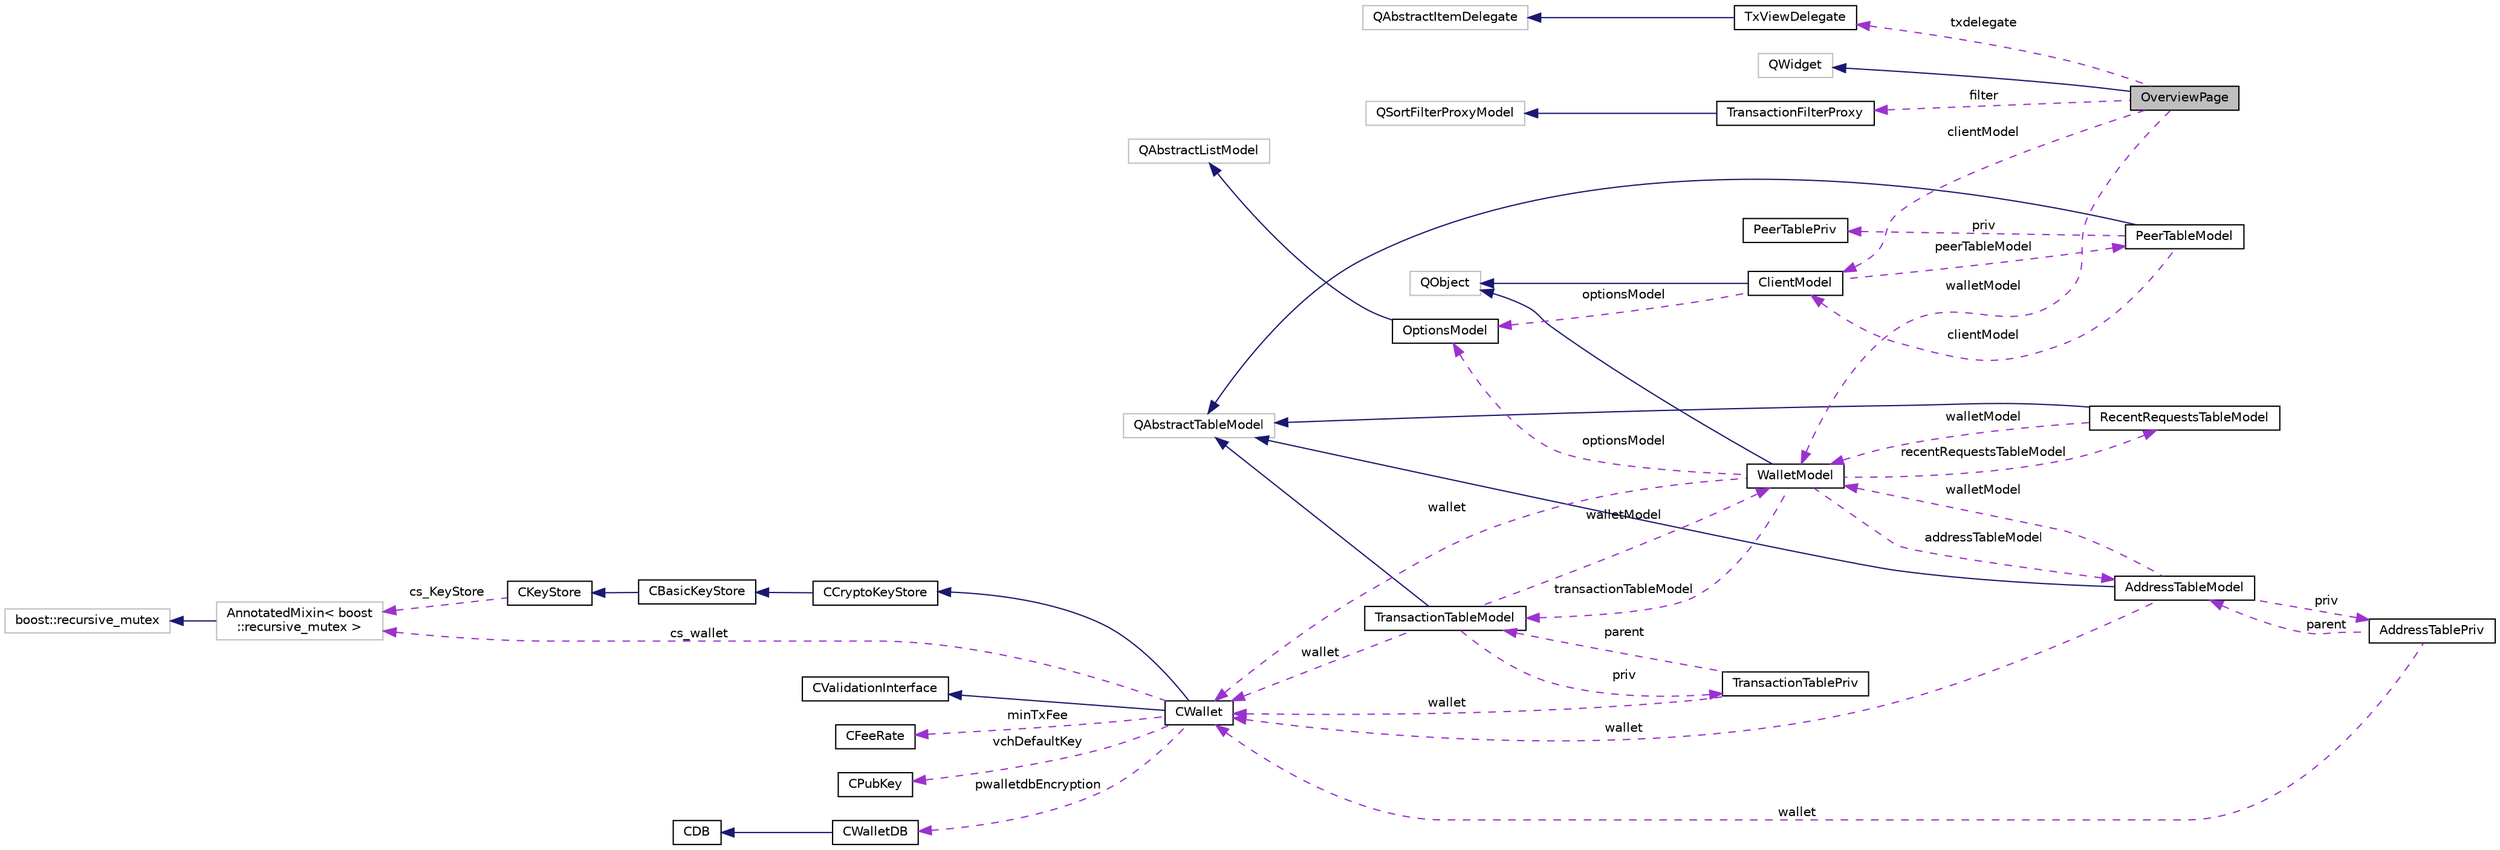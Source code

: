 digraph "OverviewPage"
{
  edge [fontname="Helvetica",fontsize="10",labelfontname="Helvetica",labelfontsize="10"];
  node [fontname="Helvetica",fontsize="10",shape=record];
  rankdir="LR";
  Node2 [label="OverviewPage",height=0.2,width=0.4,color="black", fillcolor="grey75", style="filled", fontcolor="black"];
  Node3 -> Node2 [dir="back",color="midnightblue",fontsize="10",style="solid",fontname="Helvetica"];
  Node3 [label="QWidget",height=0.2,width=0.4,color="grey75", fillcolor="white", style="filled"];
  Node4 -> Node2 [dir="back",color="darkorchid3",fontsize="10",style="dashed",label=" filter" ,fontname="Helvetica"];
  Node4 [label="TransactionFilterProxy",height=0.2,width=0.4,color="black", fillcolor="white", style="filled",URL="$class_transaction_filter_proxy.html",tooltip="Filter the transaction list according to pre-specified rules. "];
  Node5 -> Node4 [dir="back",color="midnightblue",fontsize="10",style="solid",fontname="Helvetica"];
  Node5 [label="QSortFilterProxyModel",height=0.2,width=0.4,color="grey75", fillcolor="white", style="filled"];
  Node6 -> Node2 [dir="back",color="darkorchid3",fontsize="10",style="dashed",label=" clientModel" ,fontname="Helvetica"];
  Node6 [label="ClientModel",height=0.2,width=0.4,color="black", fillcolor="white", style="filled",URL="$class_client_model.html",tooltip="Model for DIVI network client. "];
  Node7 -> Node6 [dir="back",color="midnightblue",fontsize="10",style="solid",fontname="Helvetica"];
  Node7 [label="QObject",height=0.2,width=0.4,color="grey75", fillcolor="white", style="filled"];
  Node8 -> Node6 [dir="back",color="darkorchid3",fontsize="10",style="dashed",label=" peerTableModel" ,fontname="Helvetica"];
  Node8 [label="PeerTableModel",height=0.2,width=0.4,color="black", fillcolor="white", style="filled",URL="$class_peer_table_model.html",tooltip="Qt model providing information about connected peers, similar to the \"getpeerinfo\" RPC call..."];
  Node9 -> Node8 [dir="back",color="midnightblue",fontsize="10",style="solid",fontname="Helvetica"];
  Node9 [label="QAbstractTableModel",height=0.2,width=0.4,color="grey75", fillcolor="white", style="filled"];
  Node10 -> Node8 [dir="back",color="darkorchid3",fontsize="10",style="dashed",label=" priv" ,fontname="Helvetica"];
  Node10 [label="PeerTablePriv",height=0.2,width=0.4,color="black", fillcolor="white", style="filled",URL="$class_peer_table_priv.html"];
  Node6 -> Node8 [dir="back",color="darkorchid3",fontsize="10",style="dashed",label=" clientModel" ,fontname="Helvetica"];
  Node11 -> Node6 [dir="back",color="darkorchid3",fontsize="10",style="dashed",label=" optionsModel" ,fontname="Helvetica"];
  Node11 [label="OptionsModel",height=0.2,width=0.4,color="black", fillcolor="white", style="filled",URL="$class_options_model.html",tooltip="Interface from Qt to configuration data structure for Bitcoin client. "];
  Node12 -> Node11 [dir="back",color="midnightblue",fontsize="10",style="solid",fontname="Helvetica"];
  Node12 [label="QAbstractListModel",height=0.2,width=0.4,color="grey75", fillcolor="white", style="filled"];
  Node13 -> Node2 [dir="back",color="darkorchid3",fontsize="10",style="dashed",label=" walletModel" ,fontname="Helvetica"];
  Node13 [label="WalletModel",height=0.2,width=0.4,color="black", fillcolor="white", style="filled",URL="$class_wallet_model.html",tooltip="Interface to Bitcoin wallet from Qt view code. "];
  Node7 -> Node13 [dir="back",color="midnightblue",fontsize="10",style="solid",fontname="Helvetica"];
  Node14 -> Node13 [dir="back",color="darkorchid3",fontsize="10",style="dashed",label=" transactionTableModel" ,fontname="Helvetica"];
  Node14 [label="TransactionTableModel",height=0.2,width=0.4,color="black", fillcolor="white", style="filled",URL="$class_transaction_table_model.html",tooltip="UI model for the transaction table of a wallet. "];
  Node9 -> Node14 [dir="back",color="midnightblue",fontsize="10",style="solid",fontname="Helvetica"];
  Node15 -> Node14 [dir="back",color="darkorchid3",fontsize="10",style="dashed",label=" priv" ,fontname="Helvetica"];
  Node15 [label="TransactionTablePriv",height=0.2,width=0.4,color="black", fillcolor="white", style="filled",URL="$class_transaction_table_priv.html"];
  Node14 -> Node15 [dir="back",color="darkorchid3",fontsize="10",style="dashed",label=" parent" ,fontname="Helvetica"];
  Node16 -> Node15 [dir="back",color="darkorchid3",fontsize="10",style="dashed",label=" wallet" ,fontname="Helvetica"];
  Node16 [label="CWallet",height=0.2,width=0.4,color="black", fillcolor="white", style="filled",URL="$class_c_wallet.html",tooltip="A CWallet is an extension of a keystore, which also maintains a set of transactions and balances..."];
  Node17 -> Node16 [dir="back",color="midnightblue",fontsize="10",style="solid",fontname="Helvetica"];
  Node17 [label="CCryptoKeyStore",height=0.2,width=0.4,color="black", fillcolor="white", style="filled",URL="$class_c_crypto_key_store.html",tooltip="Keystore which keeps the private keys encrypted. "];
  Node18 -> Node17 [dir="back",color="midnightblue",fontsize="10",style="solid",fontname="Helvetica"];
  Node18 [label="CBasicKeyStore",height=0.2,width=0.4,color="black", fillcolor="white", style="filled",URL="$class_c_basic_key_store.html",tooltip="Basic key store, that keeps keys in an address->secret map. "];
  Node19 -> Node18 [dir="back",color="midnightblue",fontsize="10",style="solid",fontname="Helvetica"];
  Node19 [label="CKeyStore",height=0.2,width=0.4,color="black", fillcolor="white", style="filled",URL="$class_c_key_store.html",tooltip="A virtual base class for key stores. "];
  Node20 -> Node19 [dir="back",color="darkorchid3",fontsize="10",style="dashed",label=" cs_KeyStore" ,fontname="Helvetica"];
  Node20 [label="AnnotatedMixin\< boost\l::recursive_mutex \>",height=0.2,width=0.4,color="grey75", fillcolor="white", style="filled"];
  Node21 -> Node20 [dir="back",color="midnightblue",fontsize="10",style="solid",fontname="Helvetica"];
  Node21 [label="boost::recursive_mutex",height=0.2,width=0.4,color="grey75", fillcolor="white", style="filled"];
  Node22 -> Node16 [dir="back",color="midnightblue",fontsize="10",style="solid",fontname="Helvetica"];
  Node22 [label="CValidationInterface",height=0.2,width=0.4,color="black", fillcolor="white", style="filled",URL="$class_c_validation_interface.html"];
  Node23 -> Node16 [dir="back",color="darkorchid3",fontsize="10",style="dashed",label=" minTxFee" ,fontname="Helvetica"];
  Node23 [label="CFeeRate",height=0.2,width=0.4,color="black", fillcolor="white", style="filled",URL="$class_c_fee_rate.html",tooltip="Type-safe wrapper class to for fee rates (how much to pay based on transaction size) ..."];
  Node24 -> Node16 [dir="back",color="darkorchid3",fontsize="10",style="dashed",label=" vchDefaultKey" ,fontname="Helvetica"];
  Node24 [label="CPubKey",height=0.2,width=0.4,color="black", fillcolor="white", style="filled",URL="$class_c_pub_key.html",tooltip="An encapsulated public key. "];
  Node20 -> Node16 [dir="back",color="darkorchid3",fontsize="10",style="dashed",label=" cs_wallet" ,fontname="Helvetica"];
  Node25 -> Node16 [dir="back",color="darkorchid3",fontsize="10",style="dashed",label=" pwalletdbEncryption" ,fontname="Helvetica"];
  Node25 [label="CWalletDB",height=0.2,width=0.4,color="black", fillcolor="white", style="filled",URL="$class_c_wallet_d_b.html",tooltip="Access to the wallet database (wallet.dat) "];
  Node26 -> Node25 [dir="back",color="midnightblue",fontsize="10",style="solid",fontname="Helvetica"];
  Node26 [label="CDB",height=0.2,width=0.4,color="black", fillcolor="white", style="filled",URL="$class_c_d_b.html",tooltip="RAII class that provides access to a Berkeley database. "];
  Node13 -> Node14 [dir="back",color="darkorchid3",fontsize="10",style="dashed",label=" walletModel" ,fontname="Helvetica"];
  Node16 -> Node14 [dir="back",color="darkorchid3",fontsize="10",style="dashed",label=" wallet" ,fontname="Helvetica"];
  Node27 -> Node13 [dir="back",color="darkorchid3",fontsize="10",style="dashed",label=" addressTableModel" ,fontname="Helvetica"];
  Node27 [label="AddressTableModel",height=0.2,width=0.4,color="black", fillcolor="white", style="filled",URL="$class_address_table_model.html",tooltip="Qt model of the address book in the core. "];
  Node9 -> Node27 [dir="back",color="midnightblue",fontsize="10",style="solid",fontname="Helvetica"];
  Node28 -> Node27 [dir="back",color="darkorchid3",fontsize="10",style="dashed",label=" priv" ,fontname="Helvetica"];
  Node28 [label="AddressTablePriv",height=0.2,width=0.4,color="black", fillcolor="white", style="filled",URL="$class_address_table_priv.html"];
  Node27 -> Node28 [dir="back",color="darkorchid3",fontsize="10",style="dashed",label=" parent" ,fontname="Helvetica"];
  Node16 -> Node28 [dir="back",color="darkorchid3",fontsize="10",style="dashed",label=" wallet" ,fontname="Helvetica"];
  Node13 -> Node27 [dir="back",color="darkorchid3",fontsize="10",style="dashed",label=" walletModel" ,fontname="Helvetica"];
  Node16 -> Node27 [dir="back",color="darkorchid3",fontsize="10",style="dashed",label=" wallet" ,fontname="Helvetica"];
  Node29 -> Node13 [dir="back",color="darkorchid3",fontsize="10",style="dashed",label=" recentRequestsTableModel" ,fontname="Helvetica"];
  Node29 [label="RecentRequestsTableModel",height=0.2,width=0.4,color="black", fillcolor="white", style="filled",URL="$class_recent_requests_table_model.html",tooltip="Model for list of recently generated payment requests / divi: URIs. "];
  Node9 -> Node29 [dir="back",color="midnightblue",fontsize="10",style="solid",fontname="Helvetica"];
  Node13 -> Node29 [dir="back",color="darkorchid3",fontsize="10",style="dashed",label=" walletModel" ,fontname="Helvetica"];
  Node11 -> Node13 [dir="back",color="darkorchid3",fontsize="10",style="dashed",label=" optionsModel" ,fontname="Helvetica"];
  Node16 -> Node13 [dir="back",color="darkorchid3",fontsize="10",style="dashed",label=" wallet" ,fontname="Helvetica"];
  Node30 -> Node2 [dir="back",color="darkorchid3",fontsize="10",style="dashed",label=" txdelegate" ,fontname="Helvetica"];
  Node30 [label="TxViewDelegate",height=0.2,width=0.4,color="black", fillcolor="white", style="filled",URL="$class_tx_view_delegate.html"];
  Node31 -> Node30 [dir="back",color="midnightblue",fontsize="10",style="solid",fontname="Helvetica"];
  Node31 [label="QAbstractItemDelegate",height=0.2,width=0.4,color="grey75", fillcolor="white", style="filled"];
}
